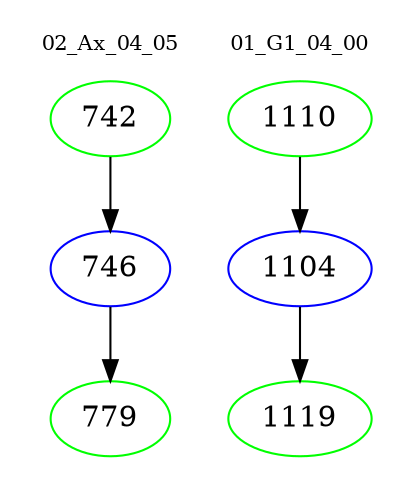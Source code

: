 digraph{
subgraph cluster_0 {
color = white
label = "02_Ax_04_05";
fontsize=10;
T0_742 [label="742", color="green"]
T0_742 -> T0_746 [color="black"]
T0_746 [label="746", color="blue"]
T0_746 -> T0_779 [color="black"]
T0_779 [label="779", color="green"]
}
subgraph cluster_1 {
color = white
label = "01_G1_04_00";
fontsize=10;
T1_1110 [label="1110", color="green"]
T1_1110 -> T1_1104 [color="black"]
T1_1104 [label="1104", color="blue"]
T1_1104 -> T1_1119 [color="black"]
T1_1119 [label="1119", color="green"]
}
}
